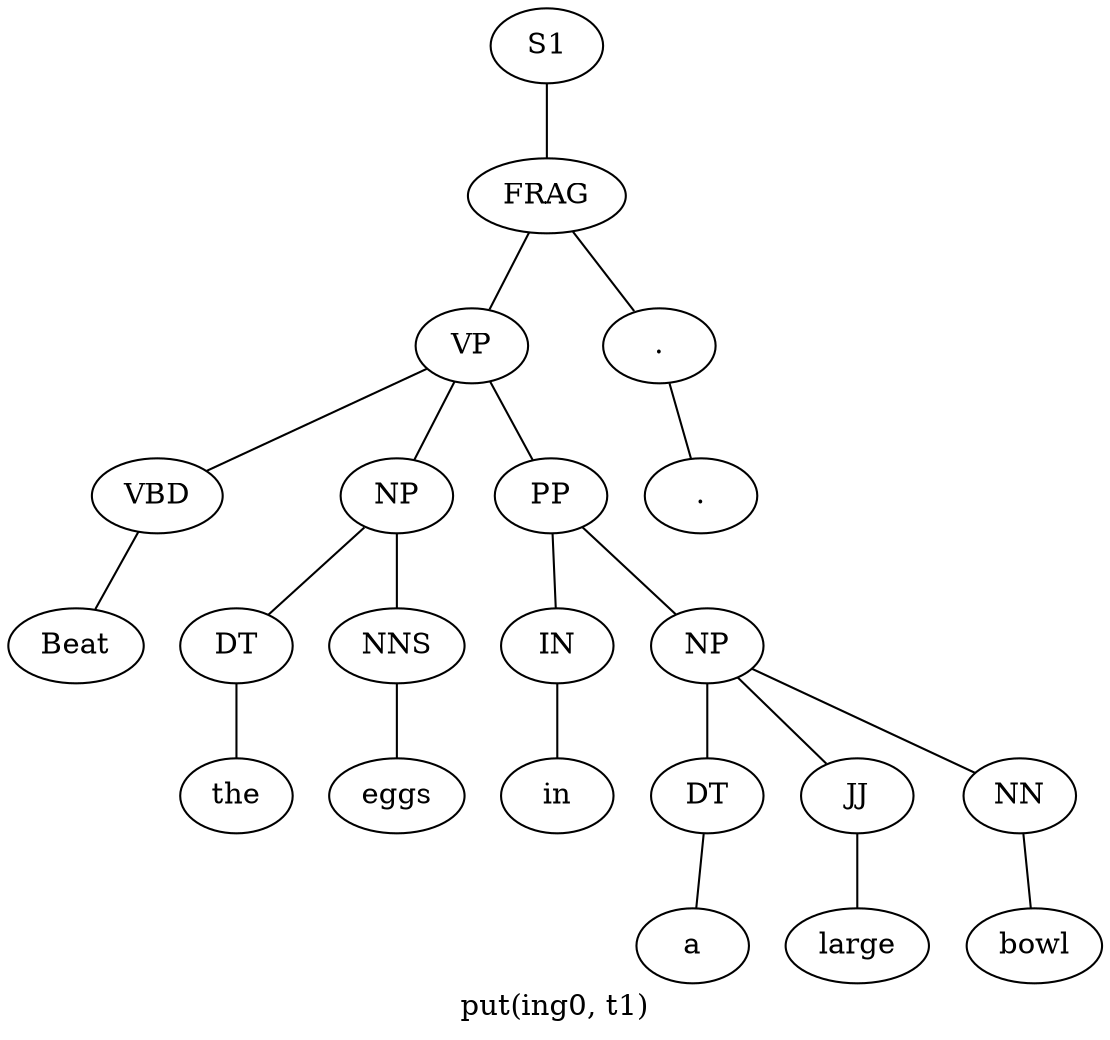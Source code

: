 graph SyntaxGraph {
	label = "put(ing0, t1)";
	Node0 [label="S1"];
	Node1 [label="FRAG"];
	Node2 [label="VP"];
	Node3 [label="VBD"];
	Node4 [label="Beat"];
	Node5 [label="NP"];
	Node6 [label="DT"];
	Node7 [label="the"];
	Node8 [label="NNS"];
	Node9 [label="eggs"];
	Node10 [label="PP"];
	Node11 [label="IN"];
	Node12 [label="in"];
	Node13 [label="NP"];
	Node14 [label="DT"];
	Node15 [label="a"];
	Node16 [label="JJ"];
	Node17 [label="large"];
	Node18 [label="NN"];
	Node19 [label="bowl"];
	Node20 [label="."];
	Node21 [label="."];

	Node0 -- Node1;
	Node1 -- Node2;
	Node1 -- Node20;
	Node2 -- Node3;
	Node2 -- Node5;
	Node2 -- Node10;
	Node3 -- Node4;
	Node5 -- Node6;
	Node5 -- Node8;
	Node6 -- Node7;
	Node8 -- Node9;
	Node10 -- Node11;
	Node10 -- Node13;
	Node11 -- Node12;
	Node13 -- Node14;
	Node13 -- Node16;
	Node13 -- Node18;
	Node14 -- Node15;
	Node16 -- Node17;
	Node18 -- Node19;
	Node20 -- Node21;
}